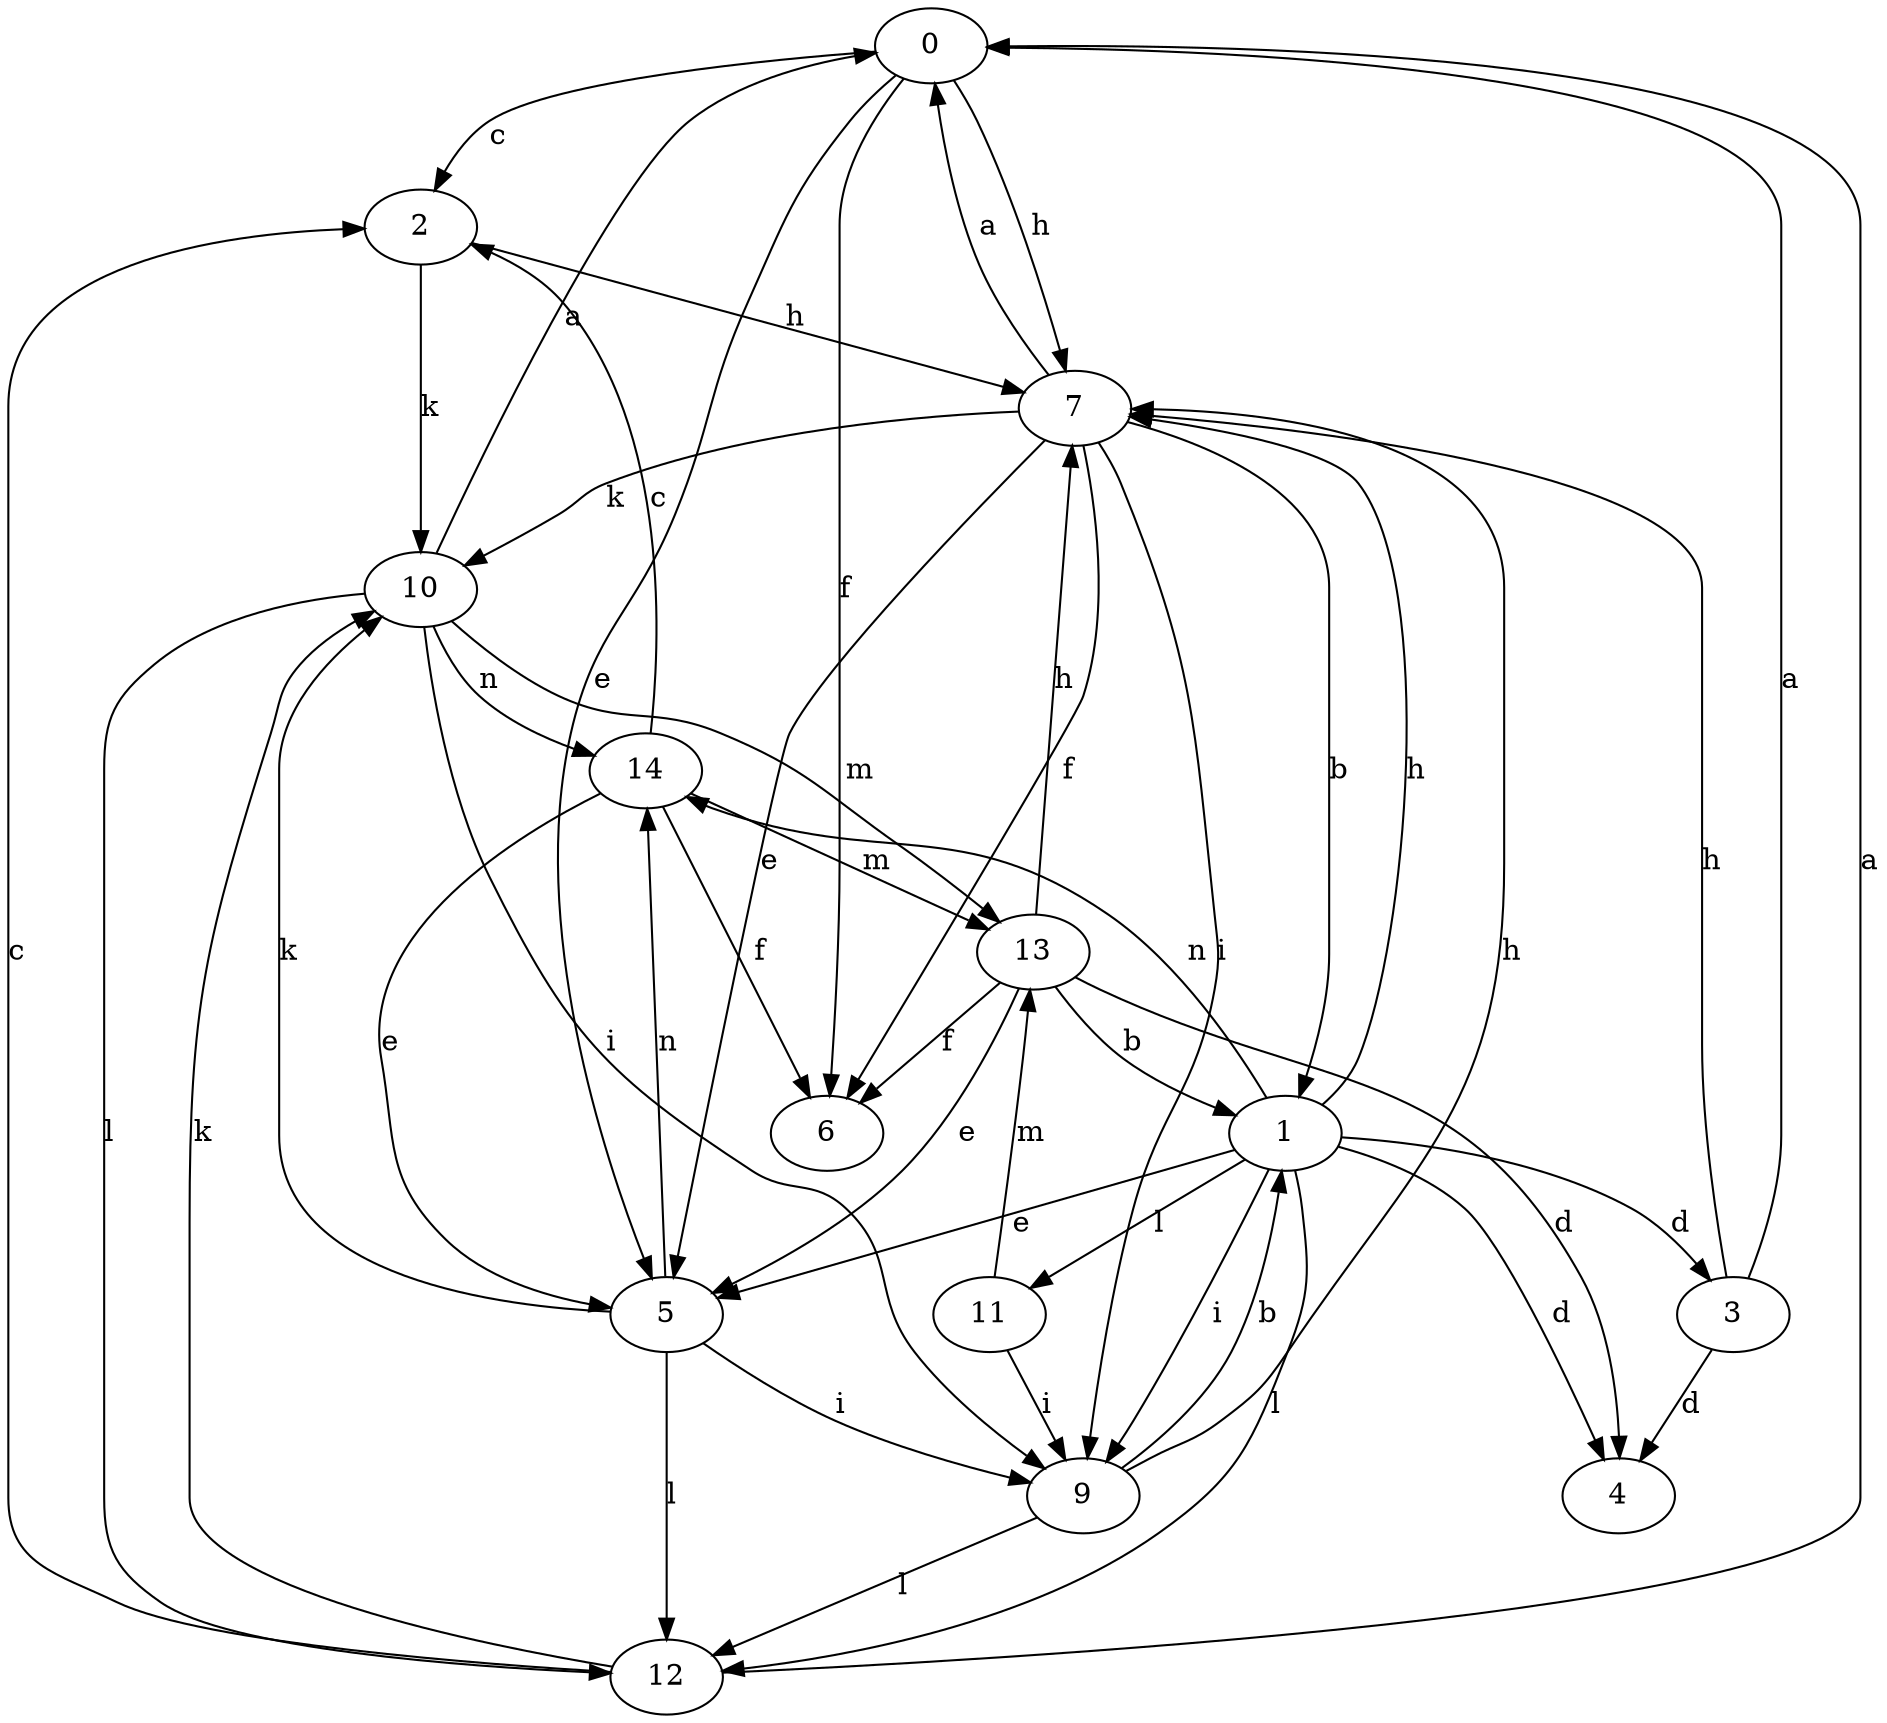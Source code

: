 strict digraph  {
0;
1;
2;
3;
4;
5;
6;
7;
9;
10;
11;
12;
13;
14;
0 -> 2  [label=c];
0 -> 5  [label=e];
0 -> 6  [label=f];
0 -> 7  [label=h];
1 -> 3  [label=d];
1 -> 4  [label=d];
1 -> 5  [label=e];
1 -> 7  [label=h];
1 -> 9  [label=i];
1 -> 11  [label=l];
1 -> 12  [label=l];
1 -> 14  [label=n];
2 -> 7  [label=h];
2 -> 10  [label=k];
3 -> 0  [label=a];
3 -> 4  [label=d];
3 -> 7  [label=h];
5 -> 9  [label=i];
5 -> 10  [label=k];
5 -> 12  [label=l];
5 -> 14  [label=n];
7 -> 0  [label=a];
7 -> 1  [label=b];
7 -> 5  [label=e];
7 -> 6  [label=f];
7 -> 9  [label=i];
7 -> 10  [label=k];
9 -> 1  [label=b];
9 -> 7  [label=h];
9 -> 12  [label=l];
10 -> 0  [label=a];
10 -> 9  [label=i];
10 -> 12  [label=l];
10 -> 13  [label=m];
10 -> 14  [label=n];
11 -> 9  [label=i];
11 -> 13  [label=m];
12 -> 0  [label=a];
12 -> 2  [label=c];
12 -> 10  [label=k];
13 -> 1  [label=b];
13 -> 4  [label=d];
13 -> 5  [label=e];
13 -> 6  [label=f];
13 -> 7  [label=h];
14 -> 2  [label=c];
14 -> 5  [label=e];
14 -> 6  [label=f];
14 -> 13  [label=m];
}
